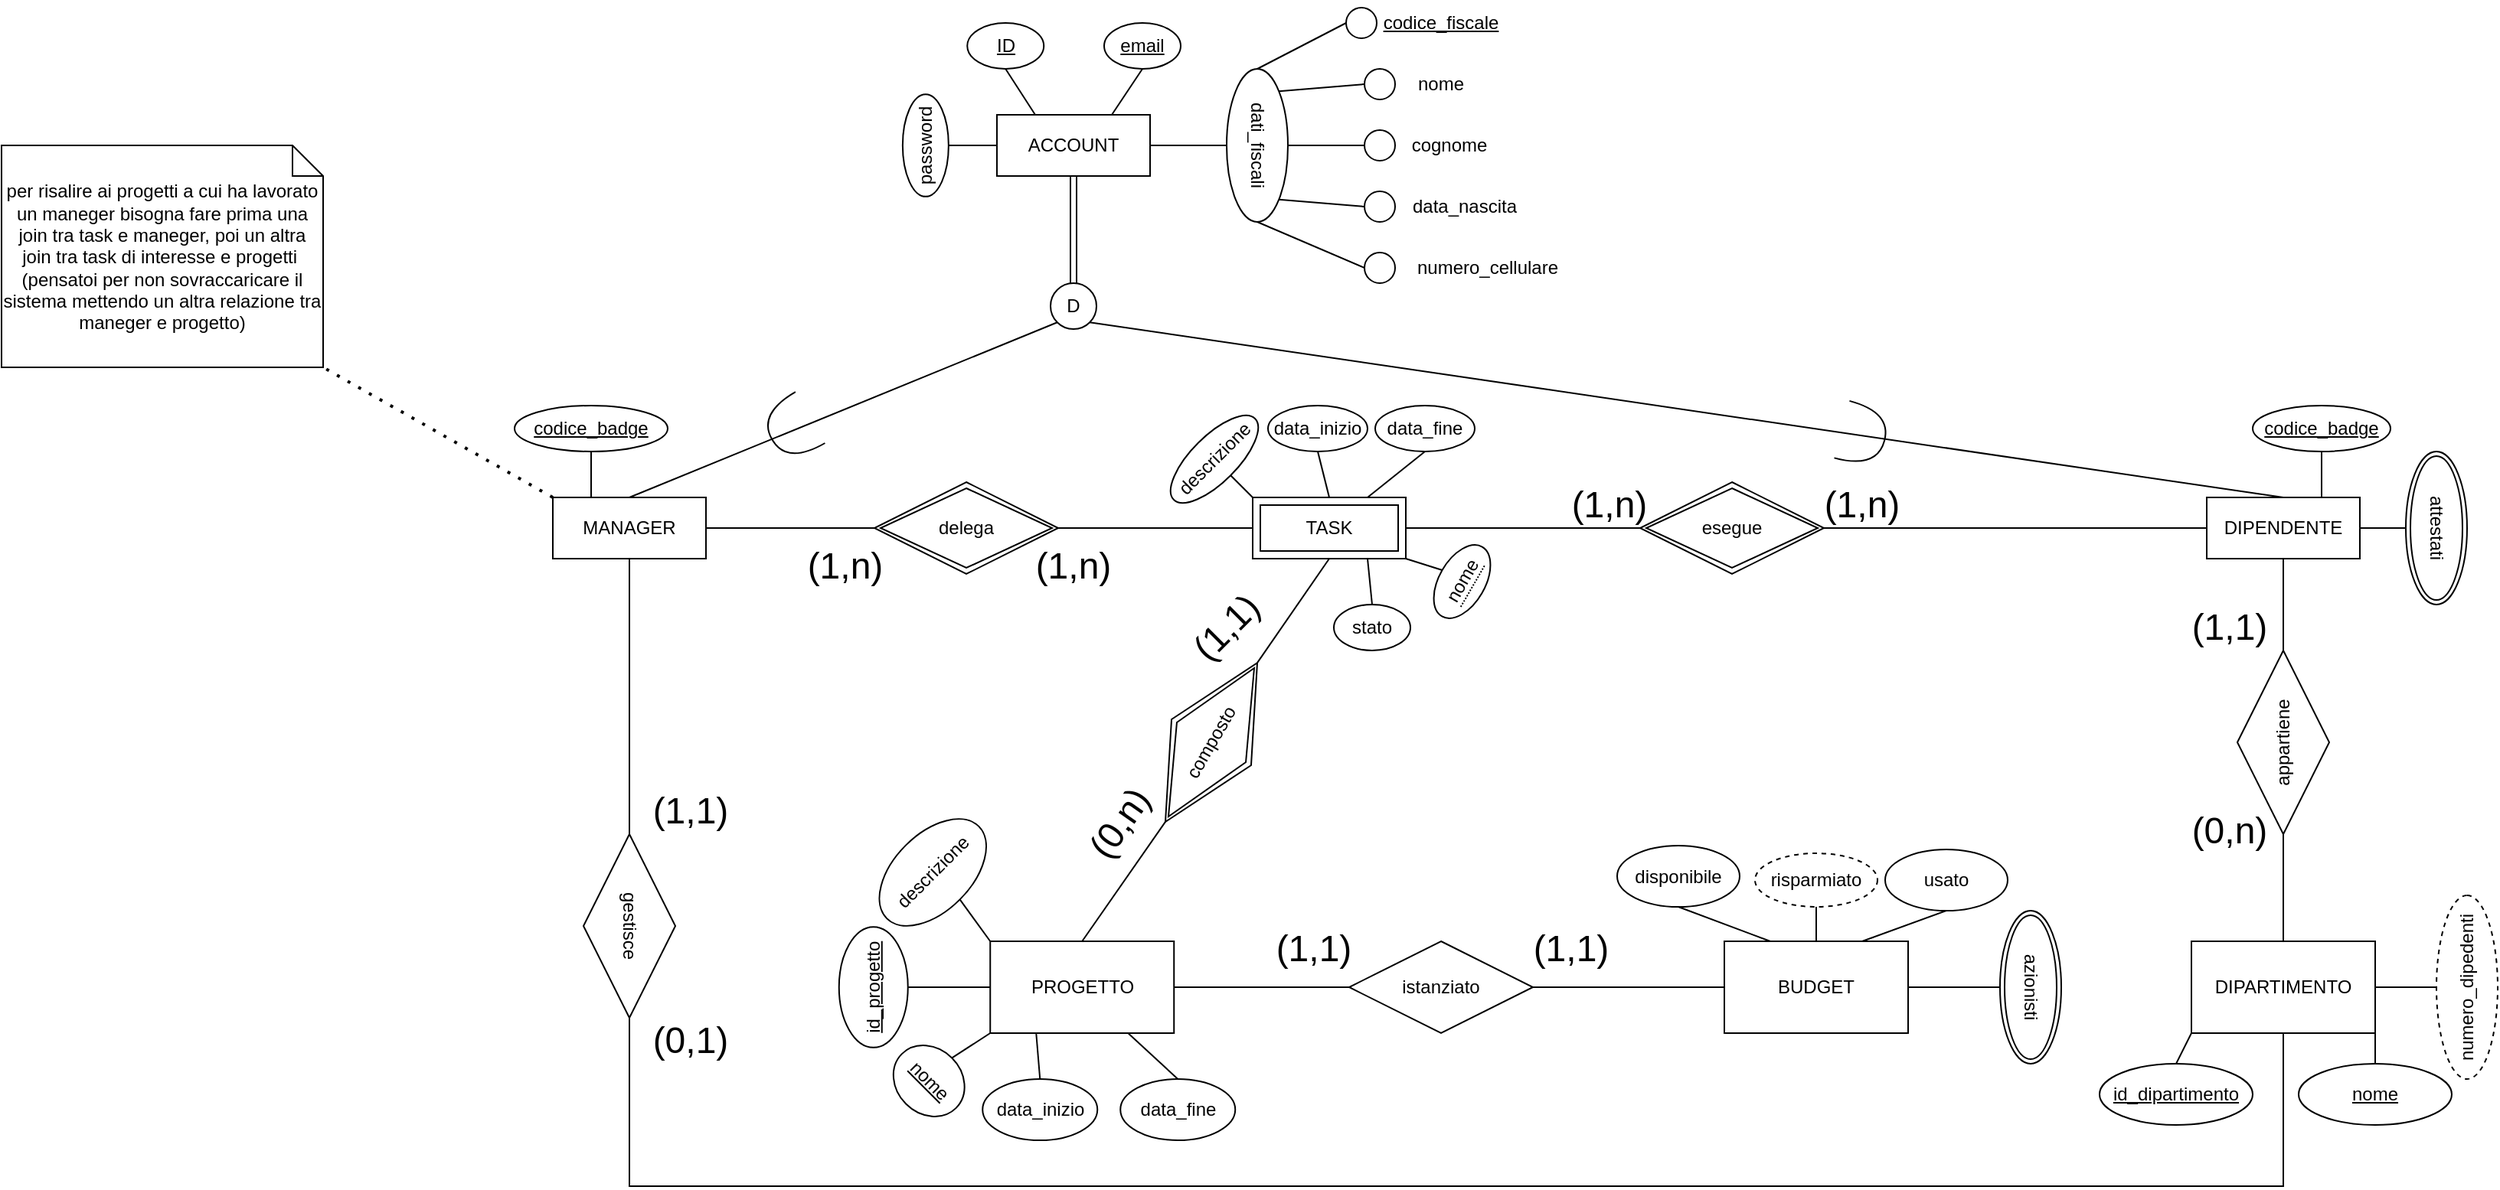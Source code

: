<mxfile version="24.7.17">
  <diagram id="R2lEEEUBdFMjLlhIrx00" name="Page-1">
    <mxGraphModel dx="1300" dy="674" grid="1" gridSize="10" guides="1" tooltips="1" connect="1" arrows="1" fold="1" page="1" pageScale="1" pageWidth="850" pageHeight="1100" math="0" shadow="0" extFonts="Permanent Marker^https://fonts.googleapis.com/css?family=Permanent+Marker">
      <root>
        <mxCell id="0" />
        <mxCell id="1" parent="0" />
        <mxCell id="hEJoeoPFxlYkojj2VXEC-1" value="TASK" style="shape=ext;margin=3;double=1;whiteSpace=wrap;html=1;align=center;" parent="1" vertex="1">
          <mxGeometry x="857" y="860" width="100" height="40" as="geometry" />
        </mxCell>
        <mxCell id="hEJoeoPFxlYkojj2VXEC-2" value="MANAGER" style="whiteSpace=wrap;html=1;align=center;" parent="1" vertex="1">
          <mxGeometry x="400" y="860" width="100" height="40" as="geometry" />
        </mxCell>
        <mxCell id="hEJoeoPFxlYkojj2VXEC-3" value="ACCOUNT" style="whiteSpace=wrap;html=1;align=center;" parent="1" vertex="1">
          <mxGeometry x="690" y="610" width="100" height="40" as="geometry" />
        </mxCell>
        <mxCell id="hEJoeoPFxlYkojj2VXEC-4" value="DIPENDENTE" style="whiteSpace=wrap;html=1;align=center;" parent="1" vertex="1">
          <mxGeometry x="1480" y="860" width="100" height="40" as="geometry" />
        </mxCell>
        <mxCell id="hEJoeoPFxlYkojj2VXEC-5" value="" style="shape=link;html=1;rounded=0;entryX=0.5;entryY=1;entryDx=0;entryDy=0;exitX=0.5;exitY=0;exitDx=0;exitDy=0;" parent="1" source="hEJoeoPFxlYkojj2VXEC-7" target="hEJoeoPFxlYkojj2VXEC-3" edge="1">
          <mxGeometry relative="1" as="geometry">
            <mxPoint x="690" y="700" as="sourcePoint" />
            <mxPoint x="680" y="690" as="targetPoint" />
          </mxGeometry>
        </mxCell>
        <mxCell id="hEJoeoPFxlYkojj2VXEC-7" value="D" style="ellipse;whiteSpace=wrap;html=1;aspect=fixed;" parent="1" vertex="1">
          <mxGeometry x="725" y="720" width="30" height="30" as="geometry" />
        </mxCell>
        <mxCell id="hEJoeoPFxlYkojj2VXEC-9" value="" style="endArrow=none;html=1;rounded=0;exitX=0.5;exitY=0;exitDx=0;exitDy=0;entryX=0;entryY=1;entryDx=0;entryDy=0;" parent="1" source="hEJoeoPFxlYkojj2VXEC-2" target="hEJoeoPFxlYkojj2VXEC-7" edge="1">
          <mxGeometry relative="1" as="geometry">
            <mxPoint x="470" y="740" as="sourcePoint" />
            <mxPoint x="550" y="740" as="targetPoint" />
          </mxGeometry>
        </mxCell>
        <mxCell id="hEJoeoPFxlYkojj2VXEC-18" value="" style="endArrow=none;html=1;rounded=0;exitX=1;exitY=1;exitDx=0;exitDy=0;entryX=0.5;entryY=0;entryDx=0;entryDy=0;" parent="1" source="hEJoeoPFxlYkojj2VXEC-7" target="hEJoeoPFxlYkojj2VXEC-4" edge="1">
          <mxGeometry relative="1" as="geometry">
            <mxPoint x="1090" y="750" as="sourcePoint" />
            <mxPoint x="1167.678" y="787.322" as="targetPoint" />
          </mxGeometry>
        </mxCell>
        <mxCell id="7iods4dSNe3PX0t55v0V-3" value="PROGETTO" style="rounded=0;whiteSpace=wrap;html=1;" parent="1" vertex="1">
          <mxGeometry x="685.62" y="1150" width="120" height="60" as="geometry" />
        </mxCell>
        <mxCell id="7iods4dSNe3PX0t55v0V-4" value="" style="endArrow=none;html=1;rounded=0;exitX=1;exitY=0.5;exitDx=0;exitDy=0;entryX=0.5;entryY=1;entryDx=0;entryDy=0;" parent="1" source="7iods4dSNe3PX0t55v0V-14" target="hEJoeoPFxlYkojj2VXEC-1" edge="1">
          <mxGeometry relative="1" as="geometry">
            <mxPoint x="907" y="940" as="sourcePoint" />
            <mxPoint x="917" y="790" as="targetPoint" />
          </mxGeometry>
        </mxCell>
        <mxCell id="7iods4dSNe3PX0t55v0V-5" value="esegue" style="shape=rhombus;double=1;perimeter=rhombusPerimeter;whiteSpace=wrap;html=1;align=center;rotation=0;" parent="1" vertex="1">
          <mxGeometry x="1110" y="850" width="120" height="60" as="geometry" />
        </mxCell>
        <mxCell id="7iods4dSNe3PX0t55v0V-8" value="" style="endArrow=none;html=1;rounded=0;exitX=0;exitY=0.5;exitDx=0;exitDy=0;entryX=1;entryY=0.5;entryDx=0;entryDy=0;" parent="1" source="hEJoeoPFxlYkojj2VXEC-1" target="7iods4dSNe3PX0t55v0V-7" edge="1">
          <mxGeometry width="50" height="50" relative="1" as="geometry">
            <mxPoint x="770" y="1190" as="sourcePoint" />
            <mxPoint x="650" y="890" as="targetPoint" />
            <Array as="points" />
          </mxGeometry>
        </mxCell>
        <mxCell id="7iods4dSNe3PX0t55v0V-7" value="delega" style="shape=rhombus;double=1;perimeter=rhombusPerimeter;whiteSpace=wrap;html=1;align=center;rotation=0;" parent="1" vertex="1">
          <mxGeometry x="610" y="850" width="120" height="60" as="geometry" />
        </mxCell>
        <mxCell id="7iods4dSNe3PX0t55v0V-9" value="BUDGET" style="rounded=0;whiteSpace=wrap;html=1;" parent="1" vertex="1">
          <mxGeometry x="1165" y="1150" width="120" height="60" as="geometry" />
        </mxCell>
        <mxCell id="7iods4dSNe3PX0t55v0V-10" value="azionisti" style="ellipse;shape=doubleEllipse;margin=3;whiteSpace=wrap;html=1;align=center;rotation=90;" parent="1" vertex="1">
          <mxGeometry x="1315" y="1160" width="100" height="40" as="geometry" />
        </mxCell>
        <mxCell id="7iods4dSNe3PX0t55v0V-12" value="" style="endArrow=none;html=1;rounded=0;exitX=1;exitY=0.5;exitDx=0;exitDy=0;entryX=0.5;entryY=1;entryDx=0;entryDy=0;" parent="1" source="7iods4dSNe3PX0t55v0V-9" target="7iods4dSNe3PX0t55v0V-10" edge="1">
          <mxGeometry width="50" height="50" relative="1" as="geometry">
            <mxPoint x="1295" y="1170" as="sourcePoint" />
            <mxPoint x="1365" y="1170" as="targetPoint" />
            <Array as="points" />
          </mxGeometry>
        </mxCell>
        <mxCell id="7iods4dSNe3PX0t55v0V-15" value="" style="endArrow=none;html=1;rounded=0;exitX=0.5;exitY=0;exitDx=0;exitDy=0;entryX=0;entryY=0.5;entryDx=0;entryDy=0;" parent="1" source="7iods4dSNe3PX0t55v0V-3" target="7iods4dSNe3PX0t55v0V-14" edge="1">
          <mxGeometry relative="1" as="geometry">
            <mxPoint x="745.62" y="1150" as="sourcePoint" />
            <mxPoint x="790.62" y="1091.962" as="targetPoint" />
          </mxGeometry>
        </mxCell>
        <mxCell id="7iods4dSNe3PX0t55v0V-14" value="composto" style="shape=rhombus;double=1;perimeter=rhombusPerimeter;whiteSpace=wrap;html=1;align=center;rotation=-60;" parent="1" vertex="1">
          <mxGeometry x="770" y="990" width="120" height="60" as="geometry" />
        </mxCell>
        <mxCell id="7iods4dSNe3PX0t55v0V-17" value="" style="endArrow=none;html=1;rounded=0;exitX=1;exitY=0.5;exitDx=0;exitDy=0;entryX=0;entryY=0.5;entryDx=0;entryDy=0;" parent="1" source="7iods4dSNe3PX0t55v0V-3" target="7iods4dSNe3PX0t55v0V-44" edge="1">
          <mxGeometry width="50" height="50" relative="1" as="geometry">
            <mxPoint x="958.12" y="1390" as="sourcePoint" />
            <mxPoint x="890.62" y="1150" as="targetPoint" />
            <Array as="points" />
          </mxGeometry>
        </mxCell>
        <mxCell id="7iods4dSNe3PX0t55v0V-18" value="" style="endArrow=none;html=1;rounded=0;entryX=1;entryY=0.5;entryDx=0;entryDy=0;exitX=0.5;exitY=1;exitDx=0;exitDy=0;" parent="1" source="7iods4dSNe3PX0t55v0V-19" target="hEJoeoPFxlYkojj2VXEC-3" edge="1">
          <mxGeometry width="50" height="50" relative="1" as="geometry">
            <mxPoint x="800" y="630" as="sourcePoint" />
            <mxPoint x="1090" y="910" as="targetPoint" />
          </mxGeometry>
        </mxCell>
        <mxCell id="7iods4dSNe3PX0t55v0V-19" value="dati_fiscali" style="ellipse;whiteSpace=wrap;html=1;align=center;rotation=90;" parent="1" vertex="1">
          <mxGeometry x="810" y="610" width="100" height="40" as="geometry" />
        </mxCell>
        <mxCell id="7iods4dSNe3PX0t55v0V-20" value="DIPARTIMENTO" style="rounded=0;whiteSpace=wrap;html=1;" parent="1" vertex="1">
          <mxGeometry x="1470" y="1150" width="120" height="60" as="geometry" />
        </mxCell>
        <mxCell id="7iods4dSNe3PX0t55v0V-23" value="appartiene" style="shape=rhombus;perimeter=rhombusPerimeter;whiteSpace=wrap;html=1;align=center;rotation=-90;" parent="1" vertex="1">
          <mxGeometry x="1470" y="990" width="120" height="60" as="geometry" />
        </mxCell>
        <mxCell id="7iods4dSNe3PX0t55v0V-26" value="" style="endArrow=none;html=1;rounded=0;entryX=0;entryY=0;entryDx=0;entryDy=0;exitX=0;exitY=0.5;exitDx=0;exitDy=0;" parent="1" source="7iods4dSNe3PX0t55v0V-51" target="7iods4dSNe3PX0t55v0V-19" edge="1">
          <mxGeometry width="50" height="50" relative="1" as="geometry">
            <mxPoint x="920" y="580" as="sourcePoint" />
            <mxPoint x="720" y="960" as="targetPoint" />
          </mxGeometry>
        </mxCell>
        <mxCell id="7iods4dSNe3PX0t55v0V-27" value="" style="endArrow=none;html=1;rounded=0;entryX=0.5;entryY=0;entryDx=0;entryDy=0;exitX=0;exitY=0.5;exitDx=0;exitDy=0;" parent="1" source="7iods4dSNe3PX0t55v0V-52" target="7iods4dSNe3PX0t55v0V-19" edge="1">
          <mxGeometry width="50" height="50" relative="1" as="geometry">
            <mxPoint x="930" y="630" as="sourcePoint" />
            <mxPoint x="884" y="605" as="targetPoint" />
          </mxGeometry>
        </mxCell>
        <mxCell id="7iods4dSNe3PX0t55v0V-28" value="" style="endArrow=none;html=1;rounded=0;entryX=1;entryY=0;entryDx=0;entryDy=0;exitX=0;exitY=0.5;exitDx=0;exitDy=0;" parent="1" source="7iods4dSNe3PX0t55v0V-53" target="7iods4dSNe3PX0t55v0V-19" edge="1">
          <mxGeometry width="50" height="50" relative="1" as="geometry">
            <mxPoint x="930" y="680" as="sourcePoint" />
            <mxPoint x="890" y="640" as="targetPoint" />
          </mxGeometry>
        </mxCell>
        <mxCell id="7iods4dSNe3PX0t55v0V-31" value="" style="endArrow=none;html=1;rounded=0;exitX=0;exitY=0.5;exitDx=0;exitDy=0;entryX=1;entryY=0.5;entryDx=0;entryDy=0;" parent="1" source="7iods4dSNe3PX0t55v0V-7" target="hEJoeoPFxlYkojj2VXEC-2" edge="1">
          <mxGeometry width="50" height="50" relative="1" as="geometry">
            <mxPoint x="775" y="900" as="sourcePoint" />
            <mxPoint x="660" y="900" as="targetPoint" />
            <Array as="points" />
          </mxGeometry>
        </mxCell>
        <mxCell id="7iods4dSNe3PX0t55v0V-32" value="" style="endArrow=none;html=1;rounded=0;exitX=0;exitY=0.5;exitDx=0;exitDy=0;entryX=1;entryY=0.5;entryDx=0;entryDy=0;" parent="1" source="7iods4dSNe3PX0t55v0V-5" target="hEJoeoPFxlYkojj2VXEC-1" edge="1">
          <mxGeometry width="50" height="50" relative="1" as="geometry">
            <mxPoint x="775" y="890" as="sourcePoint" />
            <mxPoint x="880" y="890" as="targetPoint" />
            <Array as="points">
              <mxPoint x="1030" y="880" />
            </Array>
          </mxGeometry>
        </mxCell>
        <mxCell id="7iods4dSNe3PX0t55v0V-33" value="" style="endArrow=none;html=1;rounded=0;exitX=0;exitY=0.5;exitDx=0;exitDy=0;entryX=1;entryY=0.5;entryDx=0;entryDy=0;" parent="1" source="hEJoeoPFxlYkojj2VXEC-4" target="7iods4dSNe3PX0t55v0V-5" edge="1">
          <mxGeometry width="50" height="50" relative="1" as="geometry">
            <mxPoint x="1100" y="880" as="sourcePoint" />
            <mxPoint x="1210" y="870" as="targetPoint" />
            <Array as="points">
              <mxPoint x="1360" y="880" />
            </Array>
          </mxGeometry>
        </mxCell>
        <mxCell id="7iods4dSNe3PX0t55v0V-34" value="" style="endArrow=none;html=1;rounded=0;exitX=1;exitY=0.5;exitDx=0;exitDy=0;entryX=0.5;entryY=1;entryDx=0;entryDy=0;" parent="1" source="7iods4dSNe3PX0t55v0V-23" target="hEJoeoPFxlYkojj2VXEC-4" edge="1">
          <mxGeometry width="50" height="50" relative="1" as="geometry">
            <mxPoint x="1630" y="970" as="sourcePoint" />
            <mxPoint x="1540" y="910" as="targetPoint" />
          </mxGeometry>
        </mxCell>
        <mxCell id="7iods4dSNe3PX0t55v0V-35" value="" style="endArrow=none;html=1;rounded=0;entryX=0.5;entryY=0;entryDx=0;entryDy=0;exitX=0;exitY=0.5;exitDx=0;exitDy=0;" parent="1" source="7iods4dSNe3PX0t55v0V-23" target="7iods4dSNe3PX0t55v0V-20" edge="1">
          <mxGeometry width="50" height="50" relative="1" as="geometry">
            <mxPoint x="1550" y="980" as="sourcePoint" />
            <mxPoint x="1550" y="920" as="targetPoint" />
          </mxGeometry>
        </mxCell>
        <mxCell id="7iods4dSNe3PX0t55v0V-39" value="gestisce" style="shape=rhombus;perimeter=rhombusPerimeter;whiteSpace=wrap;html=1;align=center;rotation=90;" parent="1" vertex="1">
          <mxGeometry x="390" y="1110" width="120" height="60" as="geometry" />
        </mxCell>
        <mxCell id="7iods4dSNe3PX0t55v0V-42" value="" style="endArrow=none;html=1;rounded=0;entryX=0.5;entryY=1;entryDx=0;entryDy=0;exitX=0;exitY=0.5;exitDx=0;exitDy=0;" parent="1" source="7iods4dSNe3PX0t55v0V-39" target="hEJoeoPFxlYkojj2VXEC-2" edge="1">
          <mxGeometry width="50" height="50" relative="1" as="geometry">
            <mxPoint x="900" y="990" as="sourcePoint" />
            <mxPoint x="950" y="940" as="targetPoint" />
          </mxGeometry>
        </mxCell>
        <mxCell id="7iods4dSNe3PX0t55v0V-43" value="" style="endArrow=none;html=1;rounded=0;exitX=1;exitY=0.5;exitDx=0;exitDy=0;entryX=0.5;entryY=1;entryDx=0;entryDy=0;" parent="1" source="7iods4dSNe3PX0t55v0V-39" target="7iods4dSNe3PX0t55v0V-20" edge="1">
          <mxGeometry width="50" height="50" relative="1" as="geometry">
            <mxPoint x="710" y="1130" as="sourcePoint" />
            <mxPoint x="760" y="1080" as="targetPoint" />
            <Array as="points">
              <mxPoint x="450" y="1310" />
              <mxPoint x="1530" y="1310" />
            </Array>
          </mxGeometry>
        </mxCell>
        <mxCell id="7iods4dSNe3PX0t55v0V-44" value="istanziato" style="shape=rhombus;perimeter=rhombusPerimeter;whiteSpace=wrap;html=1;align=center;" parent="1" vertex="1">
          <mxGeometry x="920" y="1150" width="120" height="60" as="geometry" />
        </mxCell>
        <mxCell id="7iods4dSNe3PX0t55v0V-46" value="" style="endArrow=none;html=1;rounded=0;exitX=1;exitY=0.5;exitDx=0;exitDy=0;entryX=0;entryY=0.5;entryDx=0;entryDy=0;" parent="1" source="7iods4dSNe3PX0t55v0V-44" target="7iods4dSNe3PX0t55v0V-9" edge="1">
          <mxGeometry width="50" height="50" relative="1" as="geometry">
            <mxPoint x="880" y="1190" as="sourcePoint" />
            <mxPoint x="945" y="1190" as="targetPoint" />
            <Array as="points" />
          </mxGeometry>
        </mxCell>
        <mxCell id="7iods4dSNe3PX0t55v0V-47" value="per risalire ai progetti a cui ha lavorato un maneger bisogna fare prima una join tra task e maneger, poi un altra join tra task di interesse e progetti&amp;nbsp;&lt;div&gt;(pensatoi per non sovraccaricare il sistema mettendo un altra relazione tra maneger e progetto)&lt;/div&gt;" style="shape=note;size=20;whiteSpace=wrap;html=1;" parent="1" vertex="1">
          <mxGeometry x="40" y="630" width="210" height="145" as="geometry" />
        </mxCell>
        <mxCell id="7iods4dSNe3PX0t55v0V-48" value="" style="endArrow=none;dashed=1;html=1;dashPattern=1 3;strokeWidth=2;rounded=0;entryX=1;entryY=1;entryDx=0;entryDy=0;entryPerimeter=0;exitX=0;exitY=0;exitDx=0;exitDy=0;" parent="1" source="hEJoeoPFxlYkojj2VXEC-2" target="7iods4dSNe3PX0t55v0V-47" edge="1">
          <mxGeometry width="50" height="50" relative="1" as="geometry">
            <mxPoint x="180" y="1150" as="sourcePoint" />
            <mxPoint x="230" y="1100" as="targetPoint" />
          </mxGeometry>
        </mxCell>
        <mxCell id="7iods4dSNe3PX0t55v0V-49" value="numero_dipedenti" style="ellipse;whiteSpace=wrap;html=1;align=center;dashed=1;rotation=-90;" parent="1" vertex="1">
          <mxGeometry x="1590" y="1160" width="120" height="40" as="geometry" />
        </mxCell>
        <mxCell id="7iods4dSNe3PX0t55v0V-50" value="" style="endArrow=none;html=1;rounded=0;exitX=1;exitY=0.5;exitDx=0;exitDy=0;entryX=0.5;entryY=0;entryDx=0;entryDy=0;" parent="1" source="7iods4dSNe3PX0t55v0V-20" target="7iods4dSNe3PX0t55v0V-49" edge="1">
          <mxGeometry width="50" height="50" relative="1" as="geometry">
            <mxPoint x="1300" y="1170" as="sourcePoint" />
            <mxPoint x="1400" y="1170" as="targetPoint" />
            <Array as="points" />
          </mxGeometry>
        </mxCell>
        <mxCell id="7iods4dSNe3PX0t55v0V-51" value="" style="ellipse;whiteSpace=wrap;html=1;aspect=fixed;" parent="1" vertex="1">
          <mxGeometry x="930" y="580" width="20" height="20" as="geometry" />
        </mxCell>
        <mxCell id="7iods4dSNe3PX0t55v0V-52" value="" style="ellipse;whiteSpace=wrap;html=1;aspect=fixed;" parent="1" vertex="1">
          <mxGeometry x="930" y="620" width="20" height="20" as="geometry" />
        </mxCell>
        <mxCell id="7iods4dSNe3PX0t55v0V-53" value="" style="ellipse;whiteSpace=wrap;html=1;aspect=fixed;" parent="1" vertex="1">
          <mxGeometry x="930" y="660" width="20" height="20" as="geometry" />
        </mxCell>
        <mxCell id="P1o9xa6dMh3TTmKZICsi-3" value="nome" style="text;html=1;align=center;verticalAlign=middle;whiteSpace=wrap;rounded=0;" parent="1" vertex="1">
          <mxGeometry x="950" y="575" width="60" height="30" as="geometry" />
        </mxCell>
        <mxCell id="P1o9xa6dMh3TTmKZICsi-4" value="cognome" style="text;html=1;align=center;verticalAlign=middle;resizable=0;points=[];autosize=1;strokeColor=none;fillColor=none;" parent="1" vertex="1">
          <mxGeometry x="950" y="615" width="70" height="30" as="geometry" />
        </mxCell>
        <mxCell id="P1o9xa6dMh3TTmKZICsi-5" value="data_nascita" style="text;html=1;align=center;verticalAlign=middle;resizable=0;points=[];autosize=1;strokeColor=none;fillColor=none;" parent="1" vertex="1">
          <mxGeometry x="950" y="655" width="90" height="30" as="geometry" />
        </mxCell>
        <mxCell id="P1o9xa6dMh3TTmKZICsi-6" value="" style="endArrow=none;html=1;rounded=0;entryX=0;entryY=0.5;entryDx=0;entryDy=0;exitX=0;exitY=0.5;exitDx=0;exitDy=0;" parent="1" source="P1o9xa6dMh3TTmKZICsi-7" target="7iods4dSNe3PX0t55v0V-19" edge="1">
          <mxGeometry width="50" height="50" relative="1" as="geometry">
            <mxPoint x="908" y="550" as="sourcePoint" />
            <mxPoint x="862" y="565" as="targetPoint" />
          </mxGeometry>
        </mxCell>
        <mxCell id="P1o9xa6dMh3TTmKZICsi-7" value="" style="ellipse;whiteSpace=wrap;html=1;aspect=fixed;" parent="1" vertex="1">
          <mxGeometry x="918" y="540" width="20" height="20" as="geometry" />
        </mxCell>
        <mxCell id="P1o9xa6dMh3TTmKZICsi-8" value="&lt;u&gt;codice_fiscale&lt;/u&gt;" style="text;html=1;align=center;verticalAlign=middle;whiteSpace=wrap;rounded=0;" parent="1" vertex="1">
          <mxGeometry x="950" y="535" width="60" height="30" as="geometry" />
        </mxCell>
        <mxCell id="P1o9xa6dMh3TTmKZICsi-9" value="" style="endArrow=none;html=1;rounded=0;entryX=0.25;entryY=0;entryDx=0;entryDy=0;exitX=0.5;exitY=1;exitDx=0;exitDy=0;" parent="1" source="P1o9xa6dMh3TTmKZICsi-15" target="hEJoeoPFxlYkojj2VXEC-3" edge="1">
          <mxGeometry width="50" height="50" relative="1" as="geometry">
            <mxPoint x="716" y="568" as="sourcePoint" />
            <mxPoint x="708" y="610" as="targetPoint" />
          </mxGeometry>
        </mxCell>
        <mxCell id="P1o9xa6dMh3TTmKZICsi-11" value="" style="endArrow=none;html=1;rounded=0;exitX=0.5;exitY=1;exitDx=0;exitDy=0;entryX=0;entryY=0.5;entryDx=0;entryDy=0;" parent="1" source="P1o9xa6dMh3TTmKZICsi-17" target="hEJoeoPFxlYkojj2VXEC-3" edge="1">
          <mxGeometry width="50" height="50" relative="1" as="geometry">
            <mxPoint x="764" y="568" as="sourcePoint" />
            <mxPoint x="770" y="600" as="targetPoint" />
          </mxGeometry>
        </mxCell>
        <mxCell id="P1o9xa6dMh3TTmKZICsi-15" value="ID" style="ellipse;whiteSpace=wrap;html=1;align=center;fontStyle=4;" parent="1" vertex="1">
          <mxGeometry x="670.62" y="550" width="50" height="30" as="geometry" />
        </mxCell>
        <mxCell id="P1o9xa6dMh3TTmKZICsi-17" value="password" style="ellipse;whiteSpace=wrap;html=1;align=center;rotation=-90;" parent="1" vertex="1">
          <mxGeometry x="610" y="615" width="66.87" height="30" as="geometry" />
        </mxCell>
        <mxCell id="P1o9xa6dMh3TTmKZICsi-18" value="" style="endArrow=none;html=1;rounded=0;exitX=0.5;exitY=1;exitDx=0;exitDy=0;entryX=0.75;entryY=0;entryDx=0;entryDy=0;" parent="1" source="5a8oPrgAiYQkR2hnkT6o-9" target="hEJoeoPFxlYkojj2VXEC-3" edge="1">
          <mxGeometry width="50" height="50" relative="1" as="geometry">
            <mxPoint x="787.5" y="577.5" as="sourcePoint" />
            <mxPoint x="775" y="620" as="targetPoint" />
          </mxGeometry>
        </mxCell>
        <mxCell id="P1o9xa6dMh3TTmKZICsi-22" value="" style="endArrow=none;html=1;rounded=0;entryX=0.25;entryY=0;entryDx=0;entryDy=0;exitX=0.5;exitY=1;exitDx=0;exitDy=0;" parent="1" source="P1o9xa6dMh3TTmKZICsi-23" target="hEJoeoPFxlYkojj2VXEC-2" edge="1">
          <mxGeometry width="50" height="50" relative="1" as="geometry">
            <mxPoint x="431" y="808" as="sourcePoint" />
            <mxPoint x="430" y="850" as="targetPoint" />
          </mxGeometry>
        </mxCell>
        <mxCell id="P1o9xa6dMh3TTmKZICsi-23" value="codice_badge" style="ellipse;whiteSpace=wrap;html=1;align=center;fontStyle=4;" parent="1" vertex="1">
          <mxGeometry x="375" y="800" width="100" height="30" as="geometry" />
        </mxCell>
        <mxCell id="P1o9xa6dMh3TTmKZICsi-24" value="" style="endArrow=none;html=1;rounded=0;entryX=0.75;entryY=0;entryDx=0;entryDy=0;exitX=0.5;exitY=1;exitDx=0;exitDy=0;" parent="1" source="P1o9xa6dMh3TTmKZICsi-25" target="hEJoeoPFxlYkojj2VXEC-4" edge="1">
          <mxGeometry width="50" height="50" relative="1" as="geometry">
            <mxPoint x="1566" y="798" as="sourcePoint" />
            <mxPoint x="1560" y="850" as="targetPoint" />
          </mxGeometry>
        </mxCell>
        <mxCell id="P1o9xa6dMh3TTmKZICsi-25" value="codice_badge" style="ellipse;whiteSpace=wrap;html=1;align=center;fontStyle=4;" parent="1" vertex="1">
          <mxGeometry x="1510" y="800" width="90" height="30" as="geometry" />
        </mxCell>
        <mxCell id="P1o9xa6dMh3TTmKZICsi-26" value="" style="endArrow=none;html=1;rounded=0;exitX=0;exitY=0.5;exitDx=0;exitDy=0;entryX=1;entryY=0.5;entryDx=0;entryDy=0;" parent="1" source="P1o9xa6dMh3TTmKZICsi-27" target="7iods4dSNe3PX0t55v0V-19" edge="1">
          <mxGeometry width="50" height="50" relative="1" as="geometry">
            <mxPoint x="920" y="720" as="sourcePoint" />
            <mxPoint x="850" y="690" as="targetPoint" />
          </mxGeometry>
        </mxCell>
        <mxCell id="P1o9xa6dMh3TTmKZICsi-27" value="" style="ellipse;whiteSpace=wrap;html=1;aspect=fixed;" parent="1" vertex="1">
          <mxGeometry x="930" y="700" width="20" height="20" as="geometry" />
        </mxCell>
        <mxCell id="P1o9xa6dMh3TTmKZICsi-28" value="numero_cellulare" style="text;html=1;align=center;verticalAlign=middle;resizable=0;points=[];autosize=1;strokeColor=none;fillColor=none;" parent="1" vertex="1">
          <mxGeometry x="950" y="695" width="120" height="30" as="geometry" />
        </mxCell>
        <mxCell id="P1o9xa6dMh3TTmKZICsi-29" value="" style="endArrow=none;html=1;rounded=0;entryX=0;entryY=0.5;entryDx=0;entryDy=0;exitX=0.5;exitY=1;exitDx=0;exitDy=0;" parent="1" source="P1o9xa6dMh3TTmKZICsi-30" target="7iods4dSNe3PX0t55v0V-3" edge="1">
          <mxGeometry width="50" height="50" relative="1" as="geometry">
            <mxPoint x="631.62" y="1168" as="sourcePoint" />
            <mxPoint x="630.62" y="1210" as="targetPoint" />
            <Array as="points">
              <mxPoint x="660.62" y="1180" />
            </Array>
          </mxGeometry>
        </mxCell>
        <mxCell id="P1o9xa6dMh3TTmKZICsi-30" value="id_progetto" style="ellipse;whiteSpace=wrap;html=1;align=center;fontStyle=4;rotation=-90;" parent="1" vertex="1">
          <mxGeometry x="570" y="1157.5" width="78.75" height="45" as="geometry" />
        </mxCell>
        <mxCell id="P1o9xa6dMh3TTmKZICsi-31" value="" style="endArrow=none;html=1;rounded=0;exitX=0.5;exitY=1;exitDx=0;exitDy=0;entryX=0;entryY=0;entryDx=0;entryDy=0;" parent="1" source="P1o9xa6dMh3TTmKZICsi-32" target="7iods4dSNe3PX0t55v0V-3" edge="1">
          <mxGeometry width="50" height="50" relative="1" as="geometry">
            <mxPoint x="669.62" y="1110.5" as="sourcePoint" />
            <mxPoint x="660.62" y="1142.5" as="targetPoint" />
          </mxGeometry>
        </mxCell>
        <mxCell id="P1o9xa6dMh3TTmKZICsi-32" value="descrizione" style="ellipse;whiteSpace=wrap;html=1;align=center;rotation=-45;" parent="1" vertex="1">
          <mxGeometry x="605.62" y="1080" width="85" height="50" as="geometry" />
        </mxCell>
        <mxCell id="P1o9xa6dMh3TTmKZICsi-34" value="" style="endArrow=none;html=1;rounded=0;entryX=0;entryY=1;entryDx=0;entryDy=0;exitX=0.5;exitY=0;exitDx=0;exitDy=0;" parent="1" source="5a8oPrgAiYQkR2hnkT6o-5" target="7iods4dSNe3PX0t55v0V-3" edge="1">
          <mxGeometry width="50" height="50" relative="1" as="geometry">
            <mxPoint x="656.227" y="1234.393" as="sourcePoint" />
            <mxPoint x="680.62" y="1220" as="targetPoint" />
          </mxGeometry>
        </mxCell>
        <mxCell id="P1o9xa6dMh3TTmKZICsi-37" value="" style="endArrow=none;html=1;rounded=0;exitX=0.25;exitY=1;exitDx=0;exitDy=0;entryX=0.5;entryY=0;entryDx=0;entryDy=0;" parent="1" source="7iods4dSNe3PX0t55v0V-3" target="P1o9xa6dMh3TTmKZICsi-38" edge="1">
          <mxGeometry width="50" height="50" relative="1" as="geometry">
            <mxPoint x="749.62" y="1270.5" as="sourcePoint" />
            <mxPoint x="760.62" y="1300" as="targetPoint" />
          </mxGeometry>
        </mxCell>
        <mxCell id="P1o9xa6dMh3TTmKZICsi-38" value="data_inizio" style="ellipse;whiteSpace=wrap;html=1;align=center;rotation=0;" parent="1" vertex="1">
          <mxGeometry x="680.62" y="1240" width="75" height="40" as="geometry" />
        </mxCell>
        <mxCell id="P1o9xa6dMh3TTmKZICsi-39" value="" style="endArrow=none;html=1;rounded=0;exitX=0.75;exitY=1;exitDx=0;exitDy=0;entryX=0.5;entryY=0;entryDx=0;entryDy=0;" parent="1" source="7iods4dSNe3PX0t55v0V-3" target="P1o9xa6dMh3TTmKZICsi-40" edge="1">
          <mxGeometry width="50" height="50" relative="1" as="geometry">
            <mxPoint x="810.62" y="1220" as="sourcePoint" />
            <mxPoint x="855.62" y="1310" as="targetPoint" />
          </mxGeometry>
        </mxCell>
        <mxCell id="P1o9xa6dMh3TTmKZICsi-40" value="data_fine" style="ellipse;whiteSpace=wrap;html=1;align=center;rotation=0;" parent="1" vertex="1">
          <mxGeometry x="770.62" y="1240" width="75" height="40" as="geometry" />
        </mxCell>
        <mxCell id="P1o9xa6dMh3TTmKZICsi-41" value="" style="endArrow=none;html=1;rounded=0;exitX=0.5;exitY=0;exitDx=0;exitDy=0;entryX=0.5;entryY=1;entryDx=0;entryDy=0;" parent="1" source="7iods4dSNe3PX0t55v0V-9" target="P1o9xa6dMh3TTmKZICsi-44" edge="1">
          <mxGeometry relative="1" as="geometry">
            <mxPoint x="1245" y="1150" as="sourcePoint" />
            <mxPoint x="1255" y="1100" as="targetPoint" />
          </mxGeometry>
        </mxCell>
        <mxCell id="P1o9xa6dMh3TTmKZICsi-42" value="" style="endArrow=none;html=1;rounded=0;exitX=0.5;exitY=1;exitDx=0;exitDy=0;entryX=0.25;entryY=0;entryDx=0;entryDy=0;" parent="1" source="P1o9xa6dMh3TTmKZICsi-43" target="7iods4dSNe3PX0t55v0V-9" edge="1">
          <mxGeometry width="50" height="50" relative="1" as="geometry">
            <mxPoint x="1179" y="1100.5" as="sourcePoint" />
            <mxPoint x="1195" y="1140" as="targetPoint" />
          </mxGeometry>
        </mxCell>
        <mxCell id="P1o9xa6dMh3TTmKZICsi-43" value="disponibile" style="ellipse;whiteSpace=wrap;html=1;align=center;rotation=0;" parent="1" vertex="1">
          <mxGeometry x="1095" y="1087.5" width="80" height="40" as="geometry" />
        </mxCell>
        <mxCell id="P1o9xa6dMh3TTmKZICsi-44" value="risparmiato" style="ellipse;whiteSpace=wrap;html=1;align=center;dashed=1;" parent="1" vertex="1">
          <mxGeometry x="1185" y="1092.5" width="80" height="35" as="geometry" />
        </mxCell>
        <mxCell id="P1o9xa6dMh3TTmKZICsi-45" value="" style="endArrow=none;html=1;rounded=0;exitX=0.5;exitY=1;exitDx=0;exitDy=0;entryX=0.75;entryY=0;entryDx=0;entryDy=0;" parent="1" source="P1o9xa6dMh3TTmKZICsi-46" target="7iods4dSNe3PX0t55v0V-9" edge="1">
          <mxGeometry width="50" height="50" relative="1" as="geometry">
            <mxPoint x="1369" y="1088" as="sourcePoint" />
            <mxPoint x="1255" y="1157.5" as="targetPoint" />
          </mxGeometry>
        </mxCell>
        <mxCell id="P1o9xa6dMh3TTmKZICsi-46" value="usato" style="ellipse;whiteSpace=wrap;html=1;align=center;rotation=0;" parent="1" vertex="1">
          <mxGeometry x="1270" y="1090" width="80" height="40" as="geometry" />
        </mxCell>
        <mxCell id="P1o9xa6dMh3TTmKZICsi-54" value="" style="endArrow=none;html=1;rounded=0;exitX=0.5;exitY=1;exitDx=0;exitDy=0;entryX=0;entryY=0;entryDx=0;entryDy=0;" parent="1" source="P1o9xa6dMh3TTmKZICsi-55" target="hEJoeoPFxlYkojj2VXEC-1" edge="1">
          <mxGeometry width="50" height="50" relative="1" as="geometry">
            <mxPoint x="876" y="820.5" as="sourcePoint" />
            <mxPoint x="867" y="852.5" as="targetPoint" />
          </mxGeometry>
        </mxCell>
        <mxCell id="P1o9xa6dMh3TTmKZICsi-55" value="descrizione" style="ellipse;whiteSpace=wrap;html=1;align=center;rotation=-45;" parent="1" vertex="1">
          <mxGeometry x="794.5" y="820" width="75" height="30" as="geometry" />
        </mxCell>
        <mxCell id="P1o9xa6dMh3TTmKZICsi-56" value="" style="endArrow=none;html=1;rounded=0;exitX=0.5;exitY=1;exitDx=0;exitDy=0;entryX=0.5;entryY=0;entryDx=0;entryDy=0;" parent="1" source="P1o9xa6dMh3TTmKZICsi-57" target="hEJoeoPFxlYkojj2VXEC-1" edge="1">
          <mxGeometry width="50" height="50" relative="1" as="geometry">
            <mxPoint x="948.5" y="795.5" as="sourcePoint" />
            <mxPoint x="929.5" y="835" as="targetPoint" />
          </mxGeometry>
        </mxCell>
        <mxCell id="P1o9xa6dMh3TTmKZICsi-57" value="data_inizio" style="ellipse;whiteSpace=wrap;html=1;align=center;rotation=0;" parent="1" vertex="1">
          <mxGeometry x="867" y="800" width="65" height="30" as="geometry" />
        </mxCell>
        <mxCell id="P1o9xa6dMh3TTmKZICsi-58" value="" style="endArrow=none;html=1;rounded=0;exitX=0.5;exitY=1;exitDx=0;exitDy=0;entryX=0.75;entryY=0;entryDx=0;entryDy=0;" parent="1" source="P1o9xa6dMh3TTmKZICsi-59" target="hEJoeoPFxlYkojj2VXEC-1" edge="1">
          <mxGeometry width="50" height="50" relative="1" as="geometry">
            <mxPoint x="1023.5" y="785.5" as="sourcePoint" />
            <mxPoint x="957" y="850" as="targetPoint" />
          </mxGeometry>
        </mxCell>
        <mxCell id="P1o9xa6dMh3TTmKZICsi-59" value="data_fine" style="ellipse;whiteSpace=wrap;html=1;align=center;rotation=0;" parent="1" vertex="1">
          <mxGeometry x="937" y="800" width="65" height="30" as="geometry" />
        </mxCell>
        <mxCell id="P1o9xa6dMh3TTmKZICsi-64" value="" style="endArrow=none;html=1;rounded=0;exitX=0.5;exitY=0;exitDx=0;exitDy=0;entryX=0.75;entryY=1;entryDx=0;entryDy=0;" parent="1" source="P1o9xa6dMh3TTmKZICsi-65" target="hEJoeoPFxlYkojj2VXEC-1" edge="1">
          <mxGeometry width="50" height="50" relative="1" as="geometry">
            <mxPoint x="868.5" y="885.5" as="sourcePoint" />
            <mxPoint x="827" y="950" as="targetPoint" />
          </mxGeometry>
        </mxCell>
        <mxCell id="P1o9xa6dMh3TTmKZICsi-65" value="stato" style="ellipse;whiteSpace=wrap;html=1;align=center;rotation=0;" parent="1" vertex="1">
          <mxGeometry x="910" y="930" width="50" height="30" as="geometry" />
        </mxCell>
        <mxCell id="P1o9xa6dMh3TTmKZICsi-66" value="" style="endArrow=none;html=1;rounded=0;exitX=0.5;exitY=0;exitDx=0;exitDy=0;entryX=1;entryY=1;entryDx=0;entryDy=0;" parent="1" source="5a8oPrgAiYQkR2hnkT6o-2" target="7iods4dSNe3PX0t55v0V-20" edge="1">
          <mxGeometry width="50" height="50" relative="1" as="geometry">
            <mxPoint x="1610" y="1250" as="sourcePoint" />
            <mxPoint x="1570" y="1330" as="targetPoint" />
          </mxGeometry>
        </mxCell>
        <mxCell id="csxkIH-_zp6aA0Irgoj--1" value="" style="shape=requiredInterface;html=1;verticalLabelPosition=bottom;sketch=0;rotation=-210;" parent="1" vertex="1">
          <mxGeometry x="541.25" y="795.72" width="28.75" height="38.55" as="geometry" />
        </mxCell>
        <mxCell id="csxkIH-_zp6aA0Irgoj--5" value="" style="shape=requiredInterface;html=1;verticalLabelPosition=bottom;sketch=0;rotation=15;" parent="1" vertex="1">
          <mxGeometry x="1241.25" y="800" width="28.75" height="38.55" as="geometry" />
        </mxCell>
        <mxCell id="csxkIH-_zp6aA0Irgoj--6" value="&lt;font style=&quot;font-size: 24px;&quot;&gt;(1,1)&lt;/font&gt;" style="text;html=1;align=center;verticalAlign=middle;whiteSpace=wrap;rounded=0;" parent="1" vertex="1">
          <mxGeometry x="1465" y="930" width="60" height="30" as="geometry" />
        </mxCell>
        <mxCell id="csxkIH-_zp6aA0Irgoj--8" value="&lt;font style=&quot;font-size: 24px;&quot;&gt;(0,n)&lt;/font&gt;" style="text;html=1;align=center;verticalAlign=middle;whiteSpace=wrap;rounded=0;" parent="1" vertex="1">
          <mxGeometry x="1465" y="1062.5" width="60" height="30" as="geometry" />
        </mxCell>
        <mxCell id="csxkIH-_zp6aA0Irgoj--10" value="&lt;font style=&quot;font-size: 24px;&quot;&gt;(1,1)&lt;/font&gt;" style="text;html=1;align=center;verticalAlign=middle;whiteSpace=wrap;rounded=0;" parent="1" vertex="1">
          <mxGeometry x="460" y="1050" width="60" height="30" as="geometry" />
        </mxCell>
        <mxCell id="csxkIH-_zp6aA0Irgoj--11" value="&lt;font style=&quot;font-size: 24px;&quot;&gt;(0,1)&lt;/font&gt;" style="text;html=1;align=center;verticalAlign=middle;whiteSpace=wrap;rounded=0;" parent="1" vertex="1">
          <mxGeometry x="460" y="1200" width="60" height="30" as="geometry" />
        </mxCell>
        <mxCell id="csxkIH-_zp6aA0Irgoj--13" value="&lt;font style=&quot;font-size: 24px;&quot;&gt;(1,n)&lt;/font&gt;" style="text;html=1;align=center;verticalAlign=middle;whiteSpace=wrap;rounded=0;" parent="1" vertex="1">
          <mxGeometry x="560.62" y="890" width="60" height="30" as="geometry" />
        </mxCell>
        <mxCell id="csxkIH-_zp6aA0Irgoj--14" value="&lt;font style=&quot;font-size: 24px;&quot;&gt;(1,n)&lt;/font&gt;" style="text;html=1;align=center;verticalAlign=middle;whiteSpace=wrap;rounded=0;" parent="1" vertex="1">
          <mxGeometry x="710" y="890" width="60" height="30" as="geometry" />
        </mxCell>
        <mxCell id="csxkIH-_zp6aA0Irgoj--15" value="&lt;font style=&quot;font-size: 24px;&quot;&gt;(1,n)&lt;/font&gt;" style="text;html=1;align=center;verticalAlign=middle;whiteSpace=wrap;rounded=0;" parent="1" vertex="1">
          <mxGeometry x="1225" y="850" width="60" height="30" as="geometry" />
        </mxCell>
        <mxCell id="csxkIH-_zp6aA0Irgoj--16" value="&lt;font style=&quot;font-size: 24px;&quot;&gt;(1,n)&lt;/font&gt;" style="text;html=1;align=center;verticalAlign=middle;whiteSpace=wrap;rounded=0;" parent="1" vertex="1">
          <mxGeometry x="1060" y="850" width="60" height="30" as="geometry" />
        </mxCell>
        <mxCell id="csxkIH-_zp6aA0Irgoj--18" value="&lt;font style=&quot;font-size: 24px;&quot;&gt;(1,1)&lt;/font&gt;" style="text;html=1;align=center;verticalAlign=middle;whiteSpace=wrap;rounded=0;" parent="1" vertex="1">
          <mxGeometry x="867" y="1140" width="60" height="30" as="geometry" />
        </mxCell>
        <mxCell id="csxkIH-_zp6aA0Irgoj--20" value="&lt;font style=&quot;font-size: 24px;&quot;&gt;(1,1)&lt;/font&gt;" style="text;html=1;align=center;verticalAlign=middle;whiteSpace=wrap;rounded=0;" parent="1" vertex="1">
          <mxGeometry x="1035" y="1140" width="60" height="30" as="geometry" />
        </mxCell>
        <mxCell id="5a8oPrgAiYQkR2hnkT6o-2" value="nome" style="ellipse;whiteSpace=wrap;html=1;align=center;fontStyle=4;" vertex="1" parent="1">
          <mxGeometry x="1540" y="1230" width="100" height="40" as="geometry" />
        </mxCell>
        <mxCell id="5a8oPrgAiYQkR2hnkT6o-3" value="" style="endArrow=none;html=1;rounded=0;exitX=0.5;exitY=0;exitDx=0;exitDy=0;entryX=0;entryY=1;entryDx=0;entryDy=0;" edge="1" parent="1" source="5a8oPrgAiYQkR2hnkT6o-4" target="7iods4dSNe3PX0t55v0V-20">
          <mxGeometry width="50" height="50" relative="1" as="geometry">
            <mxPoint x="1400" y="1260" as="sourcePoint" />
            <mxPoint x="1380" y="1220" as="targetPoint" />
          </mxGeometry>
        </mxCell>
        <mxCell id="5a8oPrgAiYQkR2hnkT6o-4" value="id_dipartimento" style="ellipse;whiteSpace=wrap;html=1;align=center;fontStyle=4;" vertex="1" parent="1">
          <mxGeometry x="1410" y="1230" width="100" height="40" as="geometry" />
        </mxCell>
        <mxCell id="5a8oPrgAiYQkR2hnkT6o-5" value="nome" style="ellipse;whiteSpace=wrap;html=1;align=center;fontStyle=4;rotation=45;" vertex="1" parent="1">
          <mxGeometry x="620.62" y="1220" width="50" height="42.5" as="geometry" />
        </mxCell>
        <mxCell id="5a8oPrgAiYQkR2hnkT6o-9" value="email" style="ellipse;whiteSpace=wrap;html=1;align=center;fontStyle=4;" vertex="1" parent="1">
          <mxGeometry x="760" y="550" width="50" height="30" as="geometry" />
        </mxCell>
        <mxCell id="5a8oPrgAiYQkR2hnkT6o-10" value="&lt;span style=&quot;border-bottom: 1px dotted&quot;&gt;nome&lt;/span&gt;" style="ellipse;whiteSpace=wrap;html=1;align=center;rotation=-60;" vertex="1" parent="1">
          <mxGeometry x="967.5" y="900" width="52.5" height="30" as="geometry" />
        </mxCell>
        <mxCell id="5a8oPrgAiYQkR2hnkT6o-11" value="" style="endArrow=none;html=1;rounded=0;exitX=0.5;exitY=0;exitDx=0;exitDy=0;entryX=1;entryY=1;entryDx=0;entryDy=0;" edge="1" parent="1" source="5a8oPrgAiYQkR2hnkT6o-10" target="hEJoeoPFxlYkojj2VXEC-1">
          <mxGeometry width="50" height="50" relative="1" as="geometry">
            <mxPoint x="980" y="840" as="sourcePoint" />
            <mxPoint x="942" y="870" as="targetPoint" />
          </mxGeometry>
        </mxCell>
        <mxCell id="5a8oPrgAiYQkR2hnkT6o-13" value="&lt;font style=&quot;font-size: 24px;&quot;&gt;(1,1)&lt;/font&gt;" style="text;html=1;align=center;verticalAlign=middle;whiteSpace=wrap;rounded=0;rotation=-45;" vertex="1" parent="1">
          <mxGeometry x="810" y="930" width="60" height="30" as="geometry" />
        </mxCell>
        <mxCell id="5a8oPrgAiYQkR2hnkT6o-14" value="&lt;font style=&quot;font-size: 24px;&quot;&gt;(0,n)&lt;/font&gt;" style="text;html=1;align=center;verticalAlign=middle;whiteSpace=wrap;rounded=0;rotation=-55;" vertex="1" parent="1">
          <mxGeometry x="740" y="1057.5" width="60" height="30" as="geometry" />
        </mxCell>
        <mxCell id="5a8oPrgAiYQkR2hnkT6o-15" value="attestati" style="ellipse;shape=doubleEllipse;margin=3;whiteSpace=wrap;html=1;align=center;rotation=90;" vertex="1" parent="1">
          <mxGeometry x="1580" y="860" width="100" height="40" as="geometry" />
        </mxCell>
        <mxCell id="5a8oPrgAiYQkR2hnkT6o-17" value="" style="endArrow=none;html=1;rounded=0;exitX=1;exitY=0.5;exitDx=0;exitDy=0;entryX=0.5;entryY=1;entryDx=0;entryDy=0;" edge="1" parent="1" source="hEJoeoPFxlYkojj2VXEC-4" target="5a8oPrgAiYQkR2hnkT6o-15">
          <mxGeometry width="50" height="50" relative="1" as="geometry">
            <mxPoint x="1050" y="1190" as="sourcePoint" />
            <mxPoint x="1175" y="1190" as="targetPoint" />
            <Array as="points" />
          </mxGeometry>
        </mxCell>
      </root>
    </mxGraphModel>
  </diagram>
</mxfile>

